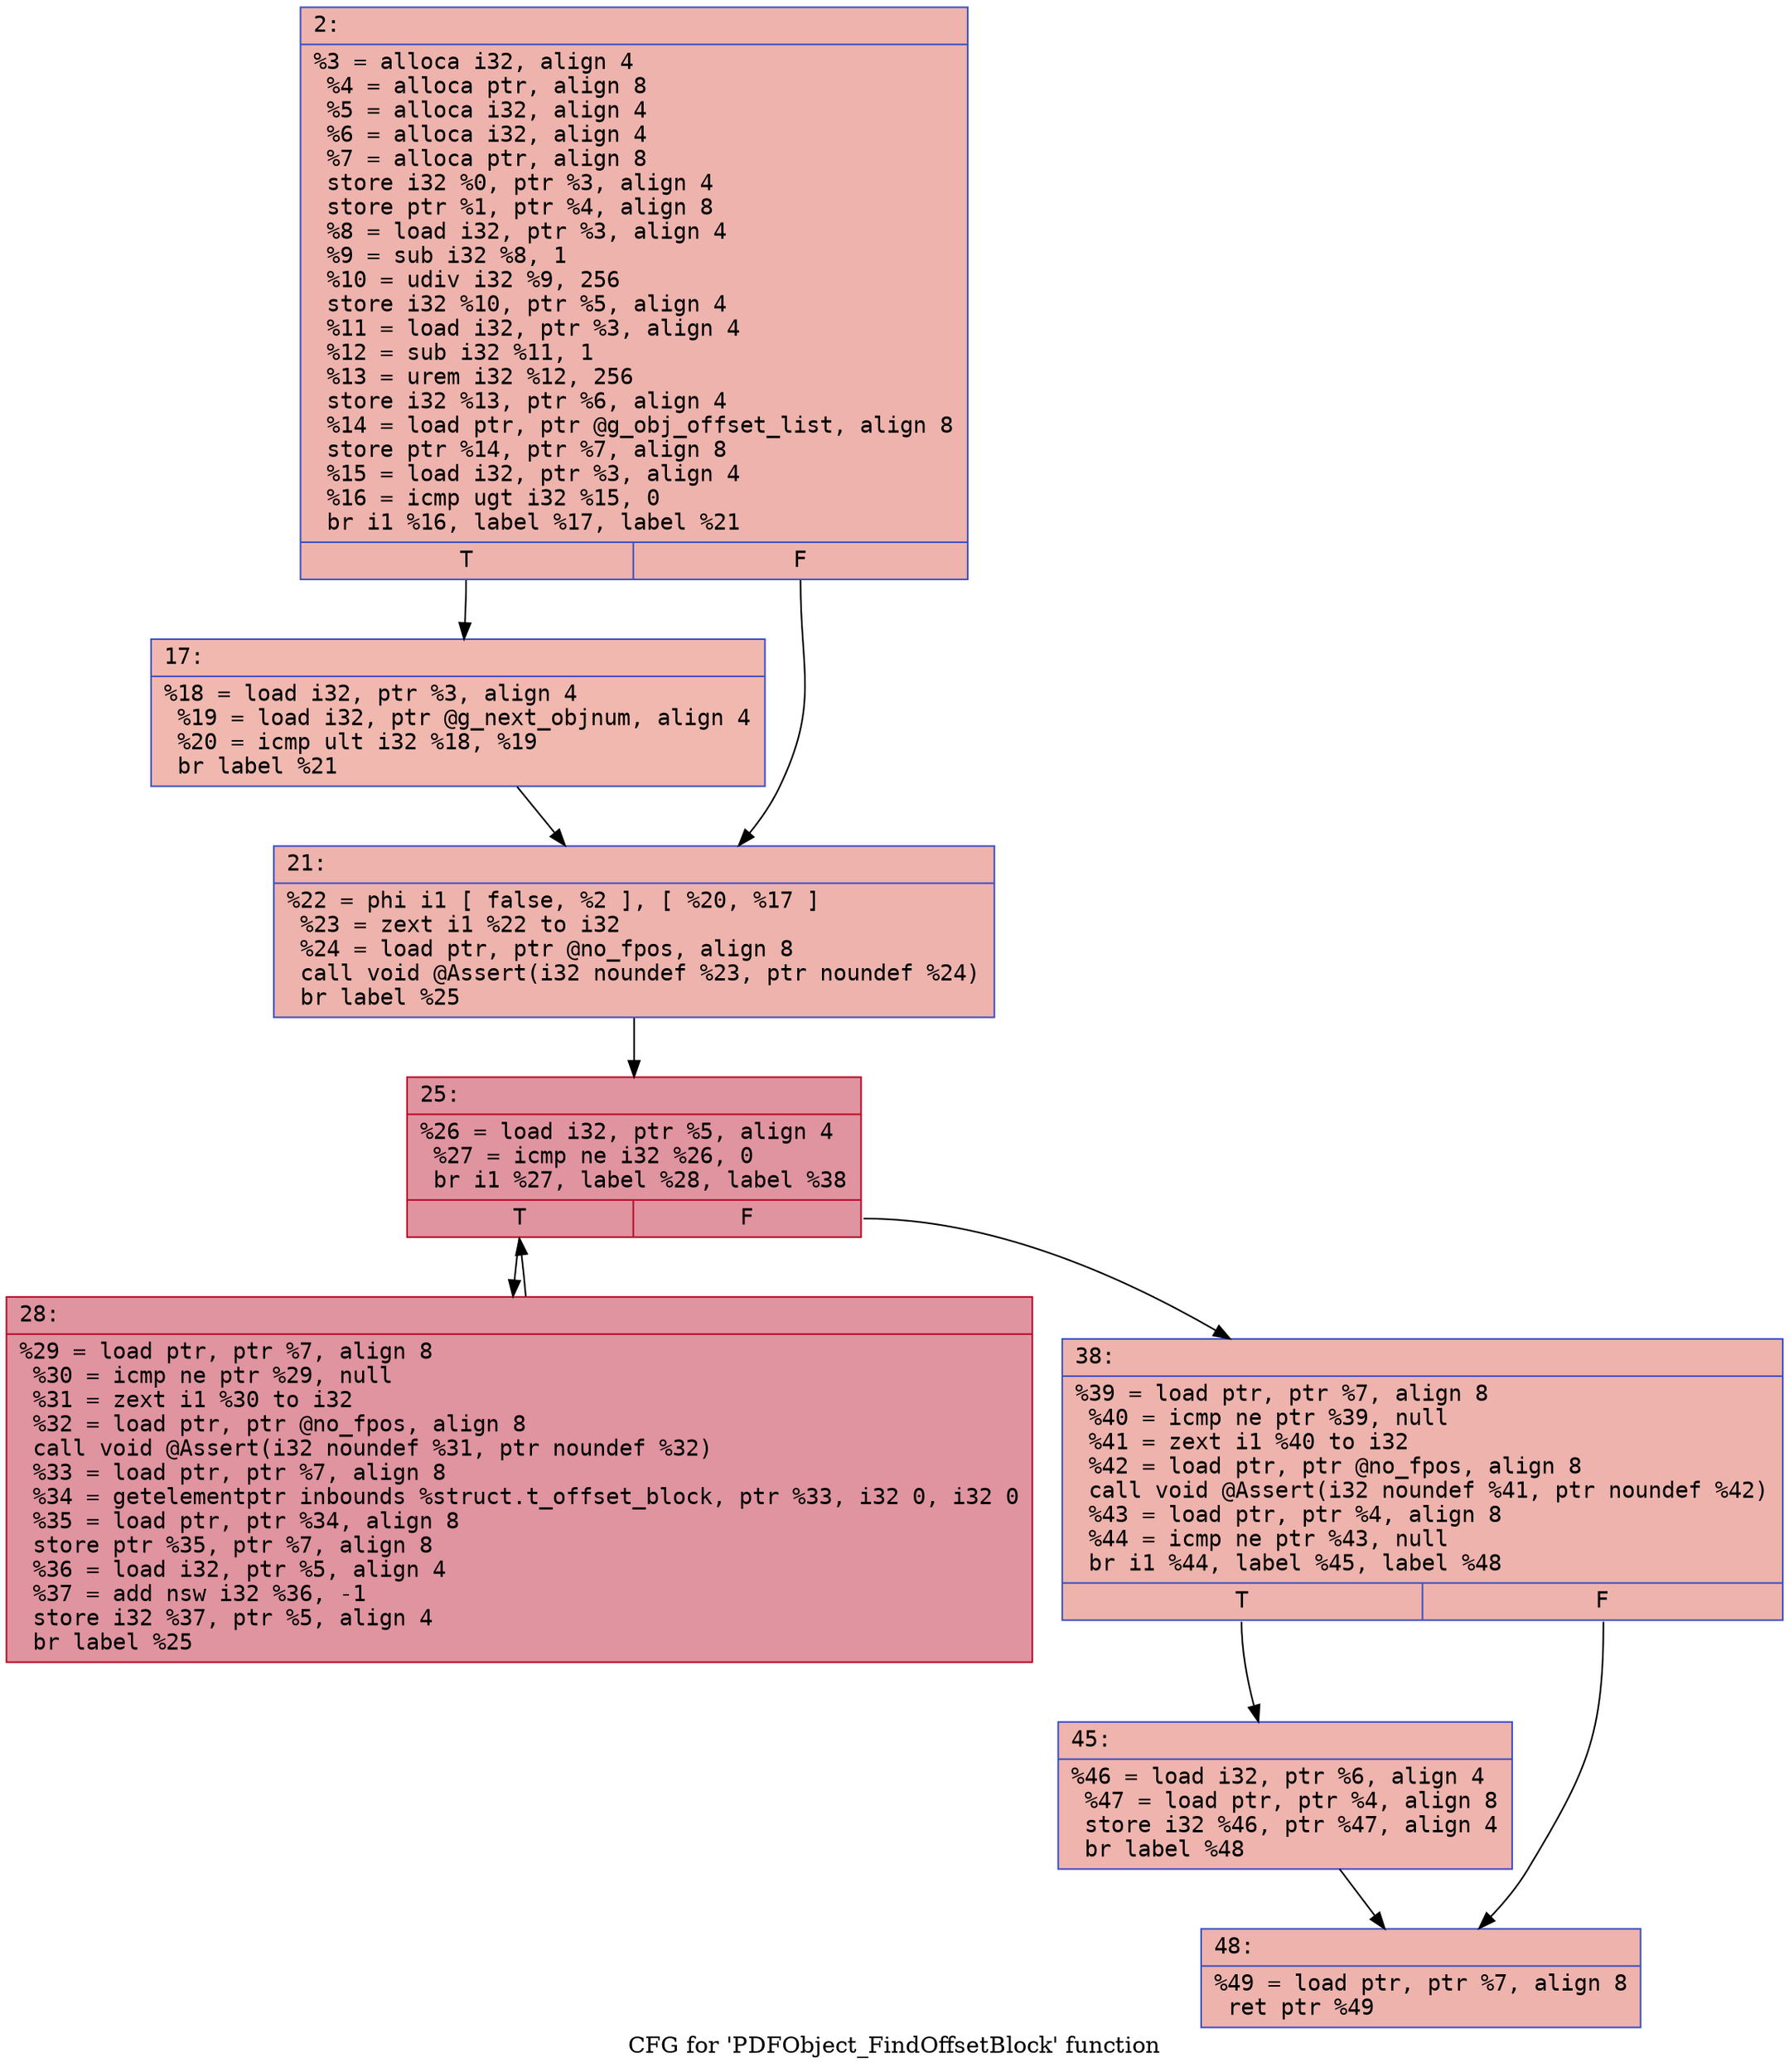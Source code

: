 digraph "CFG for 'PDFObject_FindOffsetBlock' function" {
	label="CFG for 'PDFObject_FindOffsetBlock' function";

	Node0x600000531fe0 [shape=record,color="#3d50c3ff", style=filled, fillcolor="#d6524470" fontname="Courier",label="{2:\l|  %3 = alloca i32, align 4\l  %4 = alloca ptr, align 8\l  %5 = alloca i32, align 4\l  %6 = alloca i32, align 4\l  %7 = alloca ptr, align 8\l  store i32 %0, ptr %3, align 4\l  store ptr %1, ptr %4, align 8\l  %8 = load i32, ptr %3, align 4\l  %9 = sub i32 %8, 1\l  %10 = udiv i32 %9, 256\l  store i32 %10, ptr %5, align 4\l  %11 = load i32, ptr %3, align 4\l  %12 = sub i32 %11, 1\l  %13 = urem i32 %12, 256\l  store i32 %13, ptr %6, align 4\l  %14 = load ptr, ptr @g_obj_offset_list, align 8\l  store ptr %14, ptr %7, align 8\l  %15 = load i32, ptr %3, align 4\l  %16 = icmp ugt i32 %15, 0\l  br i1 %16, label %17, label %21\l|{<s0>T|<s1>F}}"];
	Node0x600000531fe0:s0 -> Node0x600000532300[tooltip="2 -> 17\nProbability 50.00%" ];
	Node0x600000531fe0:s1 -> Node0x600000532350[tooltip="2 -> 21\nProbability 50.00%" ];
	Node0x600000532300 [shape=record,color="#3d50c3ff", style=filled, fillcolor="#dc5d4a70" fontname="Courier",label="{17:\l|  %18 = load i32, ptr %3, align 4\l  %19 = load i32, ptr @g_next_objnum, align 4\l  %20 = icmp ult i32 %18, %19\l  br label %21\l}"];
	Node0x600000532300 -> Node0x600000532350[tooltip="17 -> 21\nProbability 100.00%" ];
	Node0x600000532350 [shape=record,color="#3d50c3ff", style=filled, fillcolor="#d6524470" fontname="Courier",label="{21:\l|  %22 = phi i1 [ false, %2 ], [ %20, %17 ]\l  %23 = zext i1 %22 to i32\l  %24 = load ptr, ptr @no_fpos, align 8\l  call void @Assert(i32 noundef %23, ptr noundef %24)\l  br label %25\l}"];
	Node0x600000532350 -> Node0x6000005323a0[tooltip="21 -> 25\nProbability 100.00%" ];
	Node0x6000005323a0 [shape=record,color="#b70d28ff", style=filled, fillcolor="#b70d2870" fontname="Courier",label="{25:\l|  %26 = load i32, ptr %5, align 4\l  %27 = icmp ne i32 %26, 0\l  br i1 %27, label %28, label %38\l|{<s0>T|<s1>F}}"];
	Node0x6000005323a0:s0 -> Node0x6000005323f0[tooltip="25 -> 28\nProbability 96.88%" ];
	Node0x6000005323a0:s1 -> Node0x600000532440[tooltip="25 -> 38\nProbability 3.12%" ];
	Node0x6000005323f0 [shape=record,color="#b70d28ff", style=filled, fillcolor="#b70d2870" fontname="Courier",label="{28:\l|  %29 = load ptr, ptr %7, align 8\l  %30 = icmp ne ptr %29, null\l  %31 = zext i1 %30 to i32\l  %32 = load ptr, ptr @no_fpos, align 8\l  call void @Assert(i32 noundef %31, ptr noundef %32)\l  %33 = load ptr, ptr %7, align 8\l  %34 = getelementptr inbounds %struct.t_offset_block, ptr %33, i32 0, i32 0\l  %35 = load ptr, ptr %34, align 8\l  store ptr %35, ptr %7, align 8\l  %36 = load i32, ptr %5, align 4\l  %37 = add nsw i32 %36, -1\l  store i32 %37, ptr %5, align 4\l  br label %25\l}"];
	Node0x6000005323f0 -> Node0x6000005323a0[tooltip="28 -> 25\nProbability 100.00%" ];
	Node0x600000532440 [shape=record,color="#3d50c3ff", style=filled, fillcolor="#d6524470" fontname="Courier",label="{38:\l|  %39 = load ptr, ptr %7, align 8\l  %40 = icmp ne ptr %39, null\l  %41 = zext i1 %40 to i32\l  %42 = load ptr, ptr @no_fpos, align 8\l  call void @Assert(i32 noundef %41, ptr noundef %42)\l  %43 = load ptr, ptr %4, align 8\l  %44 = icmp ne ptr %43, null\l  br i1 %44, label %45, label %48\l|{<s0>T|<s1>F}}"];
	Node0x600000532440:s0 -> Node0x600000532490[tooltip="38 -> 45\nProbability 62.50%" ];
	Node0x600000532440:s1 -> Node0x6000005324e0[tooltip="38 -> 48\nProbability 37.50%" ];
	Node0x600000532490 [shape=record,color="#3d50c3ff", style=filled, fillcolor="#d8564670" fontname="Courier",label="{45:\l|  %46 = load i32, ptr %6, align 4\l  %47 = load ptr, ptr %4, align 8\l  store i32 %46, ptr %47, align 4\l  br label %48\l}"];
	Node0x600000532490 -> Node0x6000005324e0[tooltip="45 -> 48\nProbability 100.00%" ];
	Node0x6000005324e0 [shape=record,color="#3d50c3ff", style=filled, fillcolor="#d6524470" fontname="Courier",label="{48:\l|  %49 = load ptr, ptr %7, align 8\l  ret ptr %49\l}"];
}
